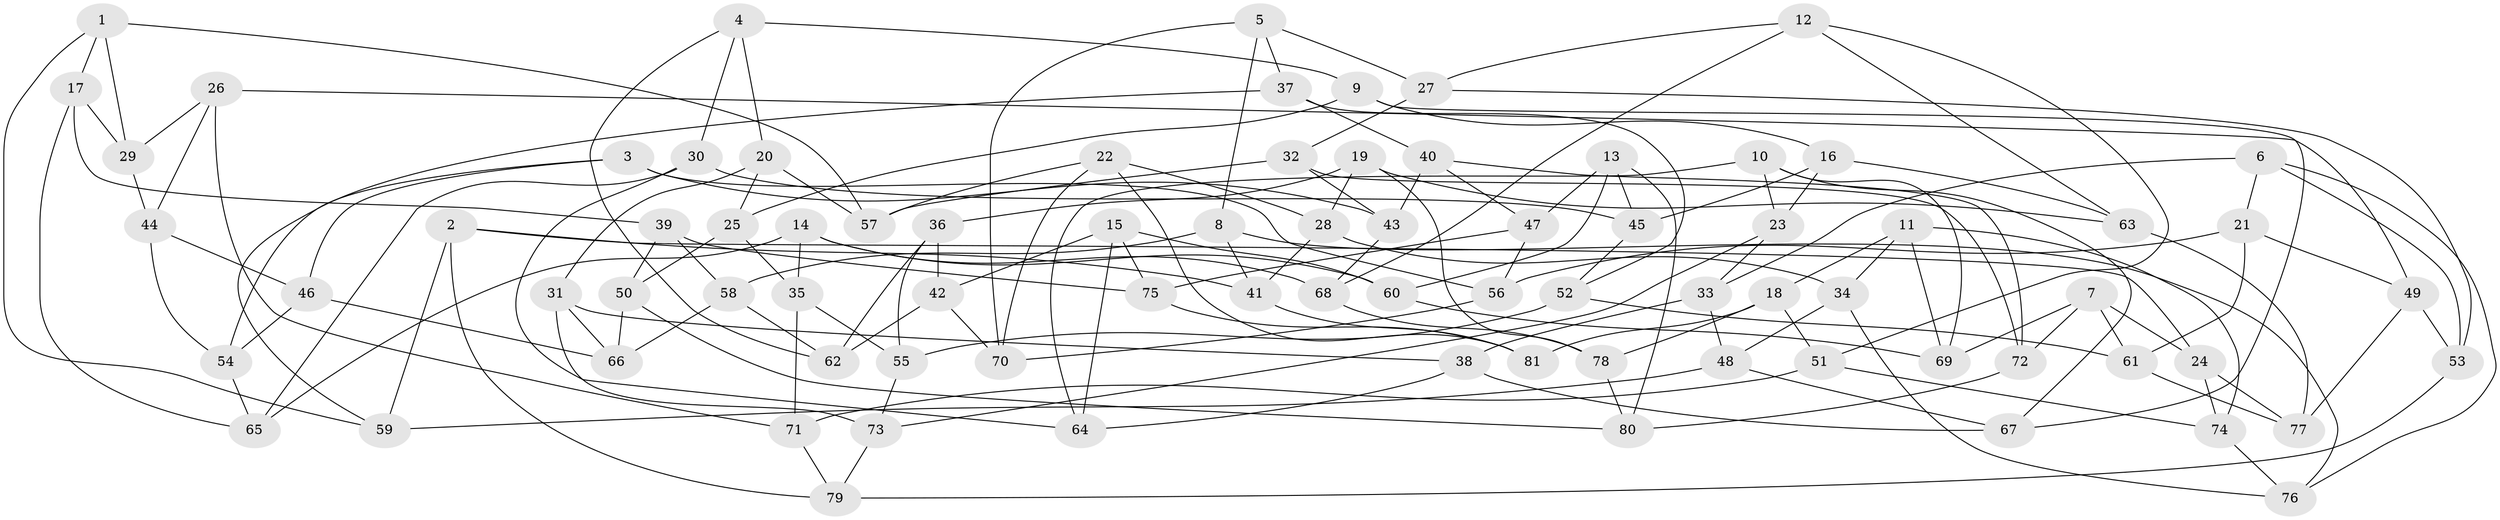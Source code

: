 // Generated by graph-tools (version 1.1) at 2025/16/03/09/25 04:16:36]
// undirected, 81 vertices, 162 edges
graph export_dot {
graph [start="1"]
  node [color=gray90,style=filled];
  1;
  2;
  3;
  4;
  5;
  6;
  7;
  8;
  9;
  10;
  11;
  12;
  13;
  14;
  15;
  16;
  17;
  18;
  19;
  20;
  21;
  22;
  23;
  24;
  25;
  26;
  27;
  28;
  29;
  30;
  31;
  32;
  33;
  34;
  35;
  36;
  37;
  38;
  39;
  40;
  41;
  42;
  43;
  44;
  45;
  46;
  47;
  48;
  49;
  50;
  51;
  52;
  53;
  54;
  55;
  56;
  57;
  58;
  59;
  60;
  61;
  62;
  63;
  64;
  65;
  66;
  67;
  68;
  69;
  70;
  71;
  72;
  73;
  74;
  75;
  76;
  77;
  78;
  79;
  80;
  81;
  1 -- 17;
  1 -- 57;
  1 -- 29;
  1 -- 59;
  2 -- 41;
  2 -- 79;
  2 -- 24;
  2 -- 59;
  3 -- 43;
  3 -- 46;
  3 -- 54;
  3 -- 56;
  4 -- 62;
  4 -- 20;
  4 -- 9;
  4 -- 30;
  5 -- 70;
  5 -- 37;
  5 -- 27;
  5 -- 8;
  6 -- 21;
  6 -- 53;
  6 -- 33;
  6 -- 76;
  7 -- 69;
  7 -- 24;
  7 -- 61;
  7 -- 72;
  8 -- 58;
  8 -- 76;
  8 -- 41;
  9 -- 25;
  9 -- 67;
  9 -- 16;
  10 -- 67;
  10 -- 23;
  10 -- 69;
  10 -- 64;
  11 -- 74;
  11 -- 34;
  11 -- 18;
  11 -- 69;
  12 -- 63;
  12 -- 68;
  12 -- 27;
  12 -- 51;
  13 -- 80;
  13 -- 45;
  13 -- 60;
  13 -- 47;
  14 -- 35;
  14 -- 60;
  14 -- 68;
  14 -- 65;
  15 -- 60;
  15 -- 42;
  15 -- 64;
  15 -- 75;
  16 -- 63;
  16 -- 23;
  16 -- 45;
  17 -- 29;
  17 -- 65;
  17 -- 39;
  18 -- 78;
  18 -- 81;
  18 -- 51;
  19 -- 78;
  19 -- 36;
  19 -- 28;
  19 -- 63;
  20 -- 57;
  20 -- 25;
  20 -- 31;
  21 -- 56;
  21 -- 61;
  21 -- 49;
  22 -- 57;
  22 -- 70;
  22 -- 81;
  22 -- 28;
  23 -- 73;
  23 -- 33;
  24 -- 74;
  24 -- 77;
  25 -- 35;
  25 -- 50;
  26 -- 29;
  26 -- 71;
  26 -- 49;
  26 -- 44;
  27 -- 53;
  27 -- 32;
  28 -- 41;
  28 -- 34;
  29 -- 44;
  30 -- 65;
  30 -- 45;
  30 -- 64;
  31 -- 73;
  31 -- 38;
  31 -- 66;
  32 -- 72;
  32 -- 57;
  32 -- 43;
  33 -- 48;
  33 -- 38;
  34 -- 48;
  34 -- 76;
  35 -- 55;
  35 -- 71;
  36 -- 62;
  36 -- 55;
  36 -- 42;
  37 -- 40;
  37 -- 59;
  37 -- 52;
  38 -- 64;
  38 -- 67;
  39 -- 75;
  39 -- 58;
  39 -- 50;
  40 -- 43;
  40 -- 72;
  40 -- 47;
  41 -- 81;
  42 -- 62;
  42 -- 70;
  43 -- 68;
  44 -- 46;
  44 -- 54;
  45 -- 52;
  46 -- 66;
  46 -- 54;
  47 -- 56;
  47 -- 75;
  48 -- 67;
  48 -- 59;
  49 -- 53;
  49 -- 77;
  50 -- 66;
  50 -- 80;
  51 -- 71;
  51 -- 74;
  52 -- 61;
  52 -- 55;
  53 -- 79;
  54 -- 65;
  55 -- 73;
  56 -- 70;
  58 -- 62;
  58 -- 66;
  60 -- 69;
  61 -- 77;
  63 -- 77;
  68 -- 78;
  71 -- 79;
  72 -- 80;
  73 -- 79;
  74 -- 76;
  75 -- 81;
  78 -- 80;
}
